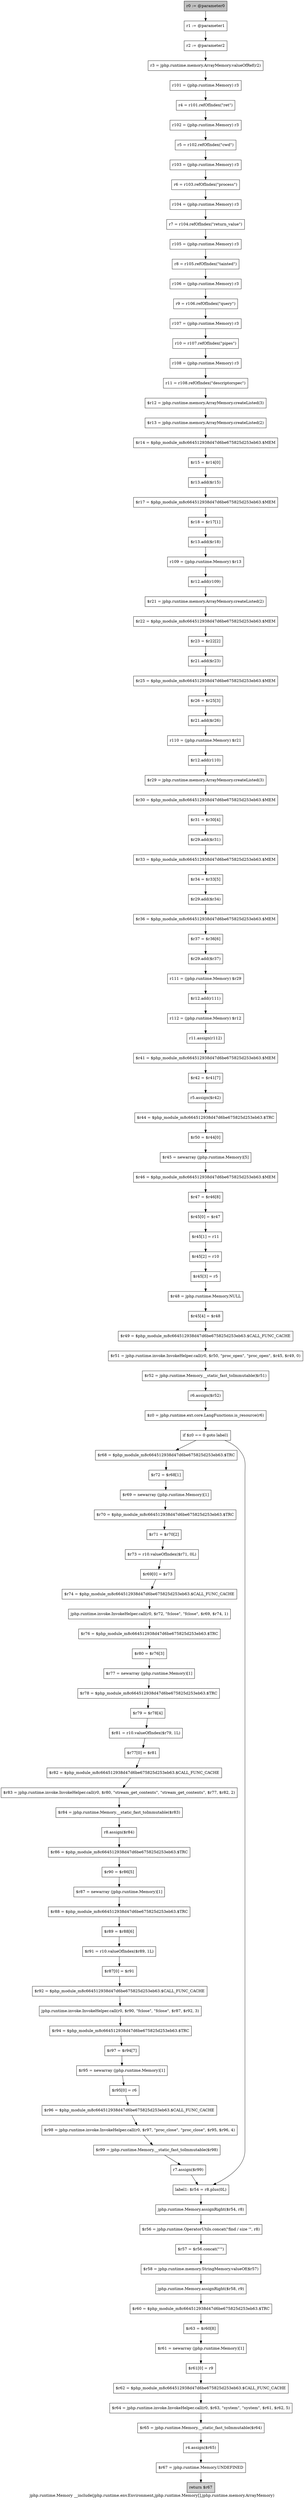 digraph "jphp.runtime.Memory __include(jphp.runtime.env.Environment,jphp.runtime.Memory[],jphp.runtime.memory.ArrayMemory)" {
    label="jphp.runtime.Memory __include(jphp.runtime.env.Environment,jphp.runtime.Memory[],jphp.runtime.memory.ArrayMemory)";
    node [shape=box];
    "0" [style=filled,fillcolor=gray,label="r0 := @parameter0",];
    "1" [label="r1 := @parameter1",];
    "0"->"1";
    "2" [label="r2 := @parameter2",];
    "1"->"2";
    "3" [label="r3 = jphp.runtime.memory.ArrayMemory.valueOfRef(r2)",];
    "2"->"3";
    "4" [label="r101 = (jphp.runtime.Memory) r3",];
    "3"->"4";
    "5" [label="r4 = r101.refOfIndex(\"ret\")",];
    "4"->"5";
    "6" [label="r102 = (jphp.runtime.Memory) r3",];
    "5"->"6";
    "7" [label="r5 = r102.refOfIndex(\"cwd\")",];
    "6"->"7";
    "8" [label="r103 = (jphp.runtime.Memory) r3",];
    "7"->"8";
    "9" [label="r6 = r103.refOfIndex(\"process\")",];
    "8"->"9";
    "10" [label="r104 = (jphp.runtime.Memory) r3",];
    "9"->"10";
    "11" [label="r7 = r104.refOfIndex(\"return_value\")",];
    "10"->"11";
    "12" [label="r105 = (jphp.runtime.Memory) r3",];
    "11"->"12";
    "13" [label="r8 = r105.refOfIndex(\"tainted\")",];
    "12"->"13";
    "14" [label="r106 = (jphp.runtime.Memory) r3",];
    "13"->"14";
    "15" [label="r9 = r106.refOfIndex(\"query\")",];
    "14"->"15";
    "16" [label="r107 = (jphp.runtime.Memory) r3",];
    "15"->"16";
    "17" [label="r10 = r107.refOfIndex(\"pipes\")",];
    "16"->"17";
    "18" [label="r108 = (jphp.runtime.Memory) r3",];
    "17"->"18";
    "19" [label="r11 = r108.refOfIndex(\"descriptorspec\")",];
    "18"->"19";
    "20" [label="$r12 = jphp.runtime.memory.ArrayMemory.createListed(3)",];
    "19"->"20";
    "21" [label="$r13 = jphp.runtime.memory.ArrayMemory.createListed(2)",];
    "20"->"21";
    "22" [label="$r14 = $php_module_m8c664512938d47d6be675825d253eb63.$MEM",];
    "21"->"22";
    "23" [label="$r15 = $r14[0]",];
    "22"->"23";
    "24" [label="$r13.add($r15)",];
    "23"->"24";
    "25" [label="$r17 = $php_module_m8c664512938d47d6be675825d253eb63.$MEM",];
    "24"->"25";
    "26" [label="$r18 = $r17[1]",];
    "25"->"26";
    "27" [label="$r13.add($r18)",];
    "26"->"27";
    "28" [label="r109 = (jphp.runtime.Memory) $r13",];
    "27"->"28";
    "29" [label="$r12.add(r109)",];
    "28"->"29";
    "30" [label="$r21 = jphp.runtime.memory.ArrayMemory.createListed(2)",];
    "29"->"30";
    "31" [label="$r22 = $php_module_m8c664512938d47d6be675825d253eb63.$MEM",];
    "30"->"31";
    "32" [label="$r23 = $r22[2]",];
    "31"->"32";
    "33" [label="$r21.add($r23)",];
    "32"->"33";
    "34" [label="$r25 = $php_module_m8c664512938d47d6be675825d253eb63.$MEM",];
    "33"->"34";
    "35" [label="$r26 = $r25[3]",];
    "34"->"35";
    "36" [label="$r21.add($r26)",];
    "35"->"36";
    "37" [label="r110 = (jphp.runtime.Memory) $r21",];
    "36"->"37";
    "38" [label="$r12.add(r110)",];
    "37"->"38";
    "39" [label="$r29 = jphp.runtime.memory.ArrayMemory.createListed(3)",];
    "38"->"39";
    "40" [label="$r30 = $php_module_m8c664512938d47d6be675825d253eb63.$MEM",];
    "39"->"40";
    "41" [label="$r31 = $r30[4]",];
    "40"->"41";
    "42" [label="$r29.add($r31)",];
    "41"->"42";
    "43" [label="$r33 = $php_module_m8c664512938d47d6be675825d253eb63.$MEM",];
    "42"->"43";
    "44" [label="$r34 = $r33[5]",];
    "43"->"44";
    "45" [label="$r29.add($r34)",];
    "44"->"45";
    "46" [label="$r36 = $php_module_m8c664512938d47d6be675825d253eb63.$MEM",];
    "45"->"46";
    "47" [label="$r37 = $r36[6]",];
    "46"->"47";
    "48" [label="$r29.add($r37)",];
    "47"->"48";
    "49" [label="r111 = (jphp.runtime.Memory) $r29",];
    "48"->"49";
    "50" [label="$r12.add(r111)",];
    "49"->"50";
    "51" [label="r112 = (jphp.runtime.Memory) $r12",];
    "50"->"51";
    "52" [label="r11.assign(r112)",];
    "51"->"52";
    "53" [label="$r41 = $php_module_m8c664512938d47d6be675825d253eb63.$MEM",];
    "52"->"53";
    "54" [label="$r42 = $r41[7]",];
    "53"->"54";
    "55" [label="r5.assign($r42)",];
    "54"->"55";
    "56" [label="$r44 = $php_module_m8c664512938d47d6be675825d253eb63.$TRC",];
    "55"->"56";
    "57" [label="$r50 = $r44[0]",];
    "56"->"57";
    "58" [label="$r45 = newarray (jphp.runtime.Memory)[5]",];
    "57"->"58";
    "59" [label="$r46 = $php_module_m8c664512938d47d6be675825d253eb63.$MEM",];
    "58"->"59";
    "60" [label="$r47 = $r46[8]",];
    "59"->"60";
    "61" [label="$r45[0] = $r47",];
    "60"->"61";
    "62" [label="$r45[1] = r11",];
    "61"->"62";
    "63" [label="$r45[2] = r10",];
    "62"->"63";
    "64" [label="$r45[3] = r5",];
    "63"->"64";
    "65" [label="$r48 = jphp.runtime.Memory.NULL",];
    "64"->"65";
    "66" [label="$r45[4] = $r48",];
    "65"->"66";
    "67" [label="$r49 = $php_module_m8c664512938d47d6be675825d253eb63.$CALL_FUNC_CACHE",];
    "66"->"67";
    "68" [label="$r51 = jphp.runtime.invoke.InvokeHelper.call(r0, $r50, \"proc_open\", \"proc_open\", $r45, $r49, 0)",];
    "67"->"68";
    "69" [label="$r52 = jphp.runtime.Memory.__static_fast_toImmutable($r51)",];
    "68"->"69";
    "70" [label="r6.assign($r52)",];
    "69"->"70";
    "71" [label="$z0 = jphp.runtime.ext.core.LangFunctions.is_resource(r6)",];
    "70"->"71";
    "72" [label="if $z0 == 0 goto label1",];
    "71"->"72";
    "73" [label="$r68 = $php_module_m8c664512938d47d6be675825d253eb63.$TRC",];
    "72"->"73";
    "110" [label="label1: $r54 = r8.plus(0L)",];
    "72"->"110";
    "74" [label="$r72 = $r68[1]",];
    "73"->"74";
    "75" [label="$r69 = newarray (jphp.runtime.Memory)[1]",];
    "74"->"75";
    "76" [label="$r70 = $php_module_m8c664512938d47d6be675825d253eb63.$TRC",];
    "75"->"76";
    "77" [label="$r71 = $r70[2]",];
    "76"->"77";
    "78" [label="$r73 = r10.valueOfIndex($r71, 0L)",];
    "77"->"78";
    "79" [label="$r69[0] = $r73",];
    "78"->"79";
    "80" [label="$r74 = $php_module_m8c664512938d47d6be675825d253eb63.$CALL_FUNC_CACHE",];
    "79"->"80";
    "81" [label="jphp.runtime.invoke.InvokeHelper.call(r0, $r72, \"fclose\", \"fclose\", $r69, $r74, 1)",];
    "80"->"81";
    "82" [label="$r76 = $php_module_m8c664512938d47d6be675825d253eb63.$TRC",];
    "81"->"82";
    "83" [label="$r80 = $r76[3]",];
    "82"->"83";
    "84" [label="$r77 = newarray (jphp.runtime.Memory)[1]",];
    "83"->"84";
    "85" [label="$r78 = $php_module_m8c664512938d47d6be675825d253eb63.$TRC",];
    "84"->"85";
    "86" [label="$r79 = $r78[4]",];
    "85"->"86";
    "87" [label="$r81 = r10.valueOfIndex($r79, 1L)",];
    "86"->"87";
    "88" [label="$r77[0] = $r81",];
    "87"->"88";
    "89" [label="$r82 = $php_module_m8c664512938d47d6be675825d253eb63.$CALL_FUNC_CACHE",];
    "88"->"89";
    "90" [label="$r83 = jphp.runtime.invoke.InvokeHelper.call(r0, $r80, \"stream_get_contents\", \"stream_get_contents\", $r77, $r82, 2)",];
    "89"->"90";
    "91" [label="$r84 = jphp.runtime.Memory.__static_fast_toImmutable($r83)",];
    "90"->"91";
    "92" [label="r8.assign($r84)",];
    "91"->"92";
    "93" [label="$r86 = $php_module_m8c664512938d47d6be675825d253eb63.$TRC",];
    "92"->"93";
    "94" [label="$r90 = $r86[5]",];
    "93"->"94";
    "95" [label="$r87 = newarray (jphp.runtime.Memory)[1]",];
    "94"->"95";
    "96" [label="$r88 = $php_module_m8c664512938d47d6be675825d253eb63.$TRC",];
    "95"->"96";
    "97" [label="$r89 = $r88[6]",];
    "96"->"97";
    "98" [label="$r91 = r10.valueOfIndex($r89, 1L)",];
    "97"->"98";
    "99" [label="$r87[0] = $r91",];
    "98"->"99";
    "100" [label="$r92 = $php_module_m8c664512938d47d6be675825d253eb63.$CALL_FUNC_CACHE",];
    "99"->"100";
    "101" [label="jphp.runtime.invoke.InvokeHelper.call(r0, $r90, \"fclose\", \"fclose\", $r87, $r92, 3)",];
    "100"->"101";
    "102" [label="$r94 = $php_module_m8c664512938d47d6be675825d253eb63.$TRC",];
    "101"->"102";
    "103" [label="$r97 = $r94[7]",];
    "102"->"103";
    "104" [label="$r95 = newarray (jphp.runtime.Memory)[1]",];
    "103"->"104";
    "105" [label="$r95[0] = r6",];
    "104"->"105";
    "106" [label="$r96 = $php_module_m8c664512938d47d6be675825d253eb63.$CALL_FUNC_CACHE",];
    "105"->"106";
    "107" [label="$r98 = jphp.runtime.invoke.InvokeHelper.call(r0, $r97, \"proc_close\", \"proc_close\", $r95, $r96, 4)",];
    "106"->"107";
    "108" [label="$r99 = jphp.runtime.Memory.__static_fast_toImmutable($r98)",];
    "107"->"108";
    "109" [label="r7.assign($r99)",];
    "108"->"109";
    "109"->"110";
    "111" [label="jphp.runtime.Memory.assignRight($r54, r8)",];
    "110"->"111";
    "112" [label="$r56 = jphp.runtime.OperatorUtils.concat(\"find / size \'\", r8)",];
    "111"->"112";
    "113" [label="$r57 = $r56.concat(\"\'\")",];
    "112"->"113";
    "114" [label="$r58 = jphp.runtime.memory.StringMemory.valueOf($r57)",];
    "113"->"114";
    "115" [label="jphp.runtime.Memory.assignRight($r58, r9)",];
    "114"->"115";
    "116" [label="$r60 = $php_module_m8c664512938d47d6be675825d253eb63.$TRC",];
    "115"->"116";
    "117" [label="$r63 = $r60[8]",];
    "116"->"117";
    "118" [label="$r61 = newarray (jphp.runtime.Memory)[1]",];
    "117"->"118";
    "119" [label="$r61[0] = r9",];
    "118"->"119";
    "120" [label="$r62 = $php_module_m8c664512938d47d6be675825d253eb63.$CALL_FUNC_CACHE",];
    "119"->"120";
    "121" [label="$r64 = jphp.runtime.invoke.InvokeHelper.call(r0, $r63, \"system\", \"system\", $r61, $r62, 5)",];
    "120"->"121";
    "122" [label="$r65 = jphp.runtime.Memory.__static_fast_toImmutable($r64)",];
    "121"->"122";
    "123" [label="r4.assign($r65)",];
    "122"->"123";
    "124" [label="$r67 = jphp.runtime.Memory.UNDEFINED",];
    "123"->"124";
    "125" [style=filled,fillcolor=lightgray,label="return $r67",];
    "124"->"125";
}
